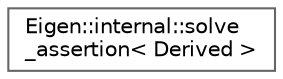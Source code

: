 digraph "Graphical Class Hierarchy"
{
 // LATEX_PDF_SIZE
  bgcolor="transparent";
  edge [fontname=Helvetica,fontsize=10,labelfontname=Helvetica,labelfontsize=10];
  node [fontname=Helvetica,fontsize=10,shape=box,height=0.2,width=0.4];
  rankdir="LR";
  Node0 [id="Node000000",label="Eigen::internal::solve\l_assertion\< Derived \>",height=0.2,width=0.4,color="grey40", fillcolor="white", style="filled",URL="$structEigen_1_1internal_1_1solve__assertion.html",tooltip=" "];
}

